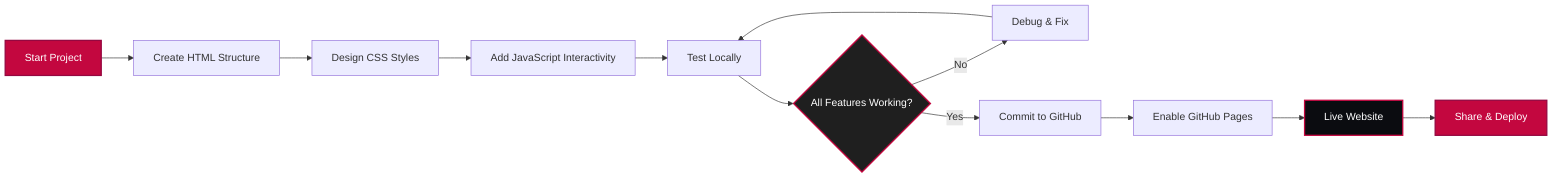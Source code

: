 graph LR
    A[Start Project] --> B[Create HTML Structure]
    B --> C[Design CSS Styles]
    C --> D[Add JavaScript Interactivity]
    D --> E[Test Locally]
    E --> F{All Features Working?}
    F -->|No| G[Debug & Fix]
    G --> E
    F -->|Yes| H[Commit to GitHub]
    H --> I[Enable GitHub Pages]
    I --> J[Live Website]
    J --> K[Share & Deploy]
    
    style A fill:#c3073f,stroke:#950740,stroke-width:2px,color:#fff
    style K fill:#c3073f,stroke:#950740,stroke-width:2px,color:#fff
    style F fill:#1f1f1f,stroke:#c3073f,stroke-width:2px,color:#fff
    style J fill:#0b0c10,stroke:#c3073f,stroke-width:2px,color:#fff